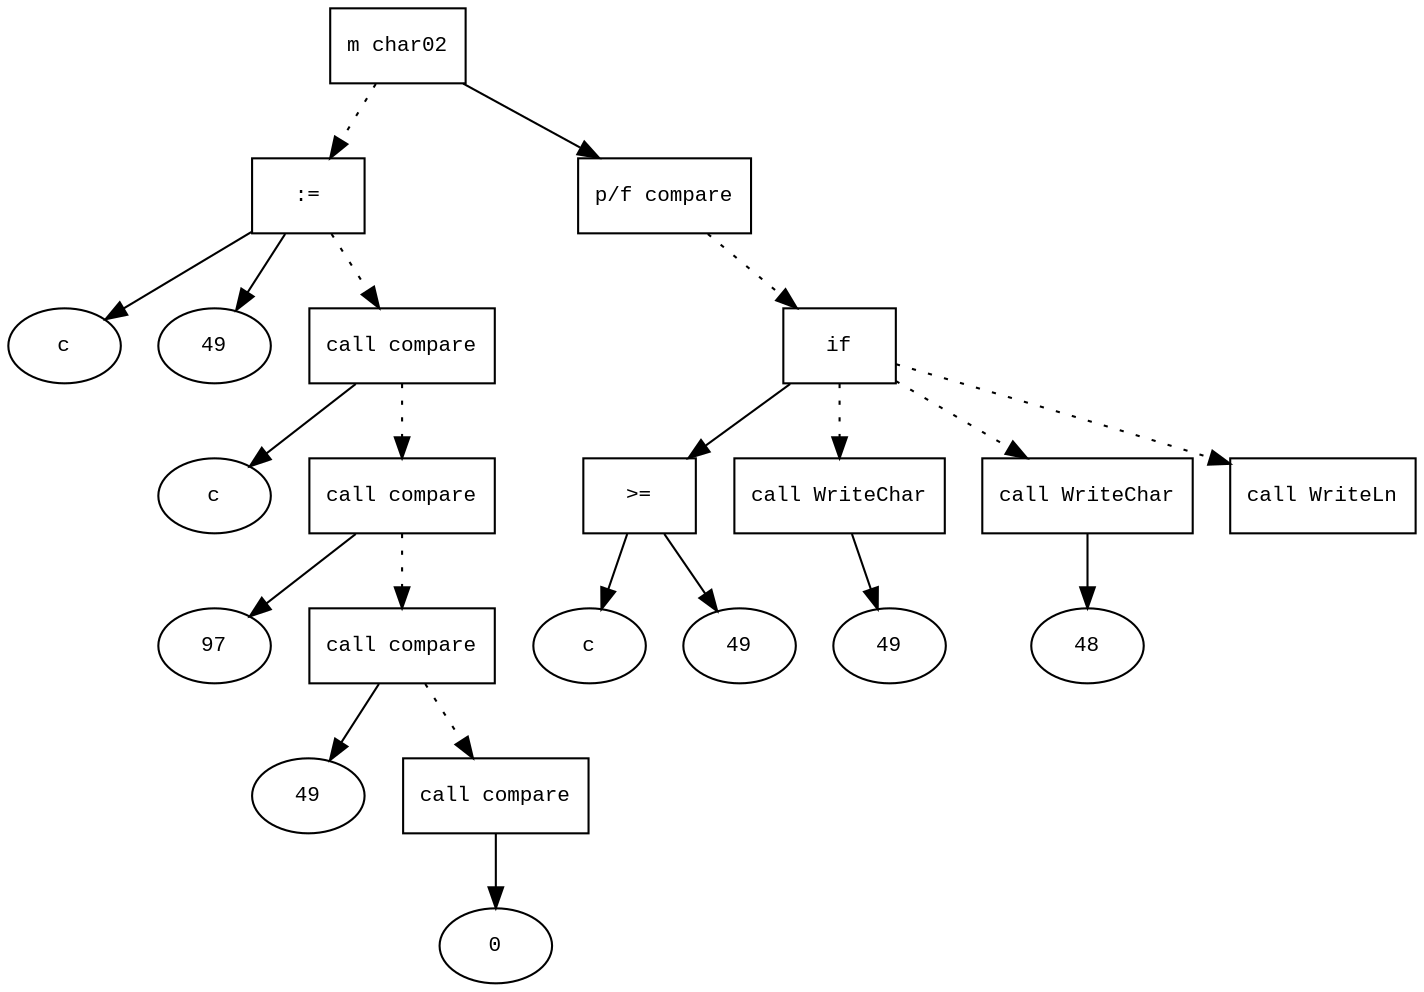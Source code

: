 digraph AST {
  graph [fontname="Times New Roman",fontsize=10];
  node  [fontname="Courier New",fontsize=10];
  edge  [fontname="Times New Roman",fontsize=10];

  node0 [label="m char02",shape=box];
  node20 [label=":=",shape=box];
  node18 [label="c",shape=ellipse];
  node20->node18;
  node19 [label="49",shape=ellipse];
  node20->node19;
  node0 -> node20 [style=dotted];
  node21 [label="call compare",shape=box];
  node23 [label="c",shape=ellipse];
  node21->node23;
  node20 -> node21 [style=dotted];
  node25 [label="call compare",shape=box];
  node26 [label="97",shape=ellipse];
  node25->node26;
  node21 -> node25 [style=dotted];
  node28 [label="call compare",shape=box];
  node29 [label="49",shape=ellipse];
  node28->node29;
  node25 -> node28 [style=dotted];
  node31 [label="call compare",shape=box];
  node32 [label="0",shape=ellipse];
  node31->node32;
  node28 -> node31 [style=dotted];
  node2 [label="p/f compare",shape=box];
  node14 [label="if",shape=box];
  node7 [label=">=",shape=box];
  node5 [label="c",shape=ellipse];
  node7->node5;
  node6 [label="49",shape=ellipse];
  node7->node6;
  node14->node7;
  node8 [label="call WriteChar",shape=box];
  node9 [label="49",shape=ellipse];
  node8->node9;
  node14 -> node8 [style=dotted];
  node11 [label="call WriteChar",shape=box];
  node12 [label="48",shape=ellipse];
  node11->node12;
  node14 -> node11 [style=dotted];
  node2 -> node14 [style=dotted];
  node15 [label="call WriteLn",shape=box];
  node14 -> node15 [style=dotted];
  node0 -> node2;
}
